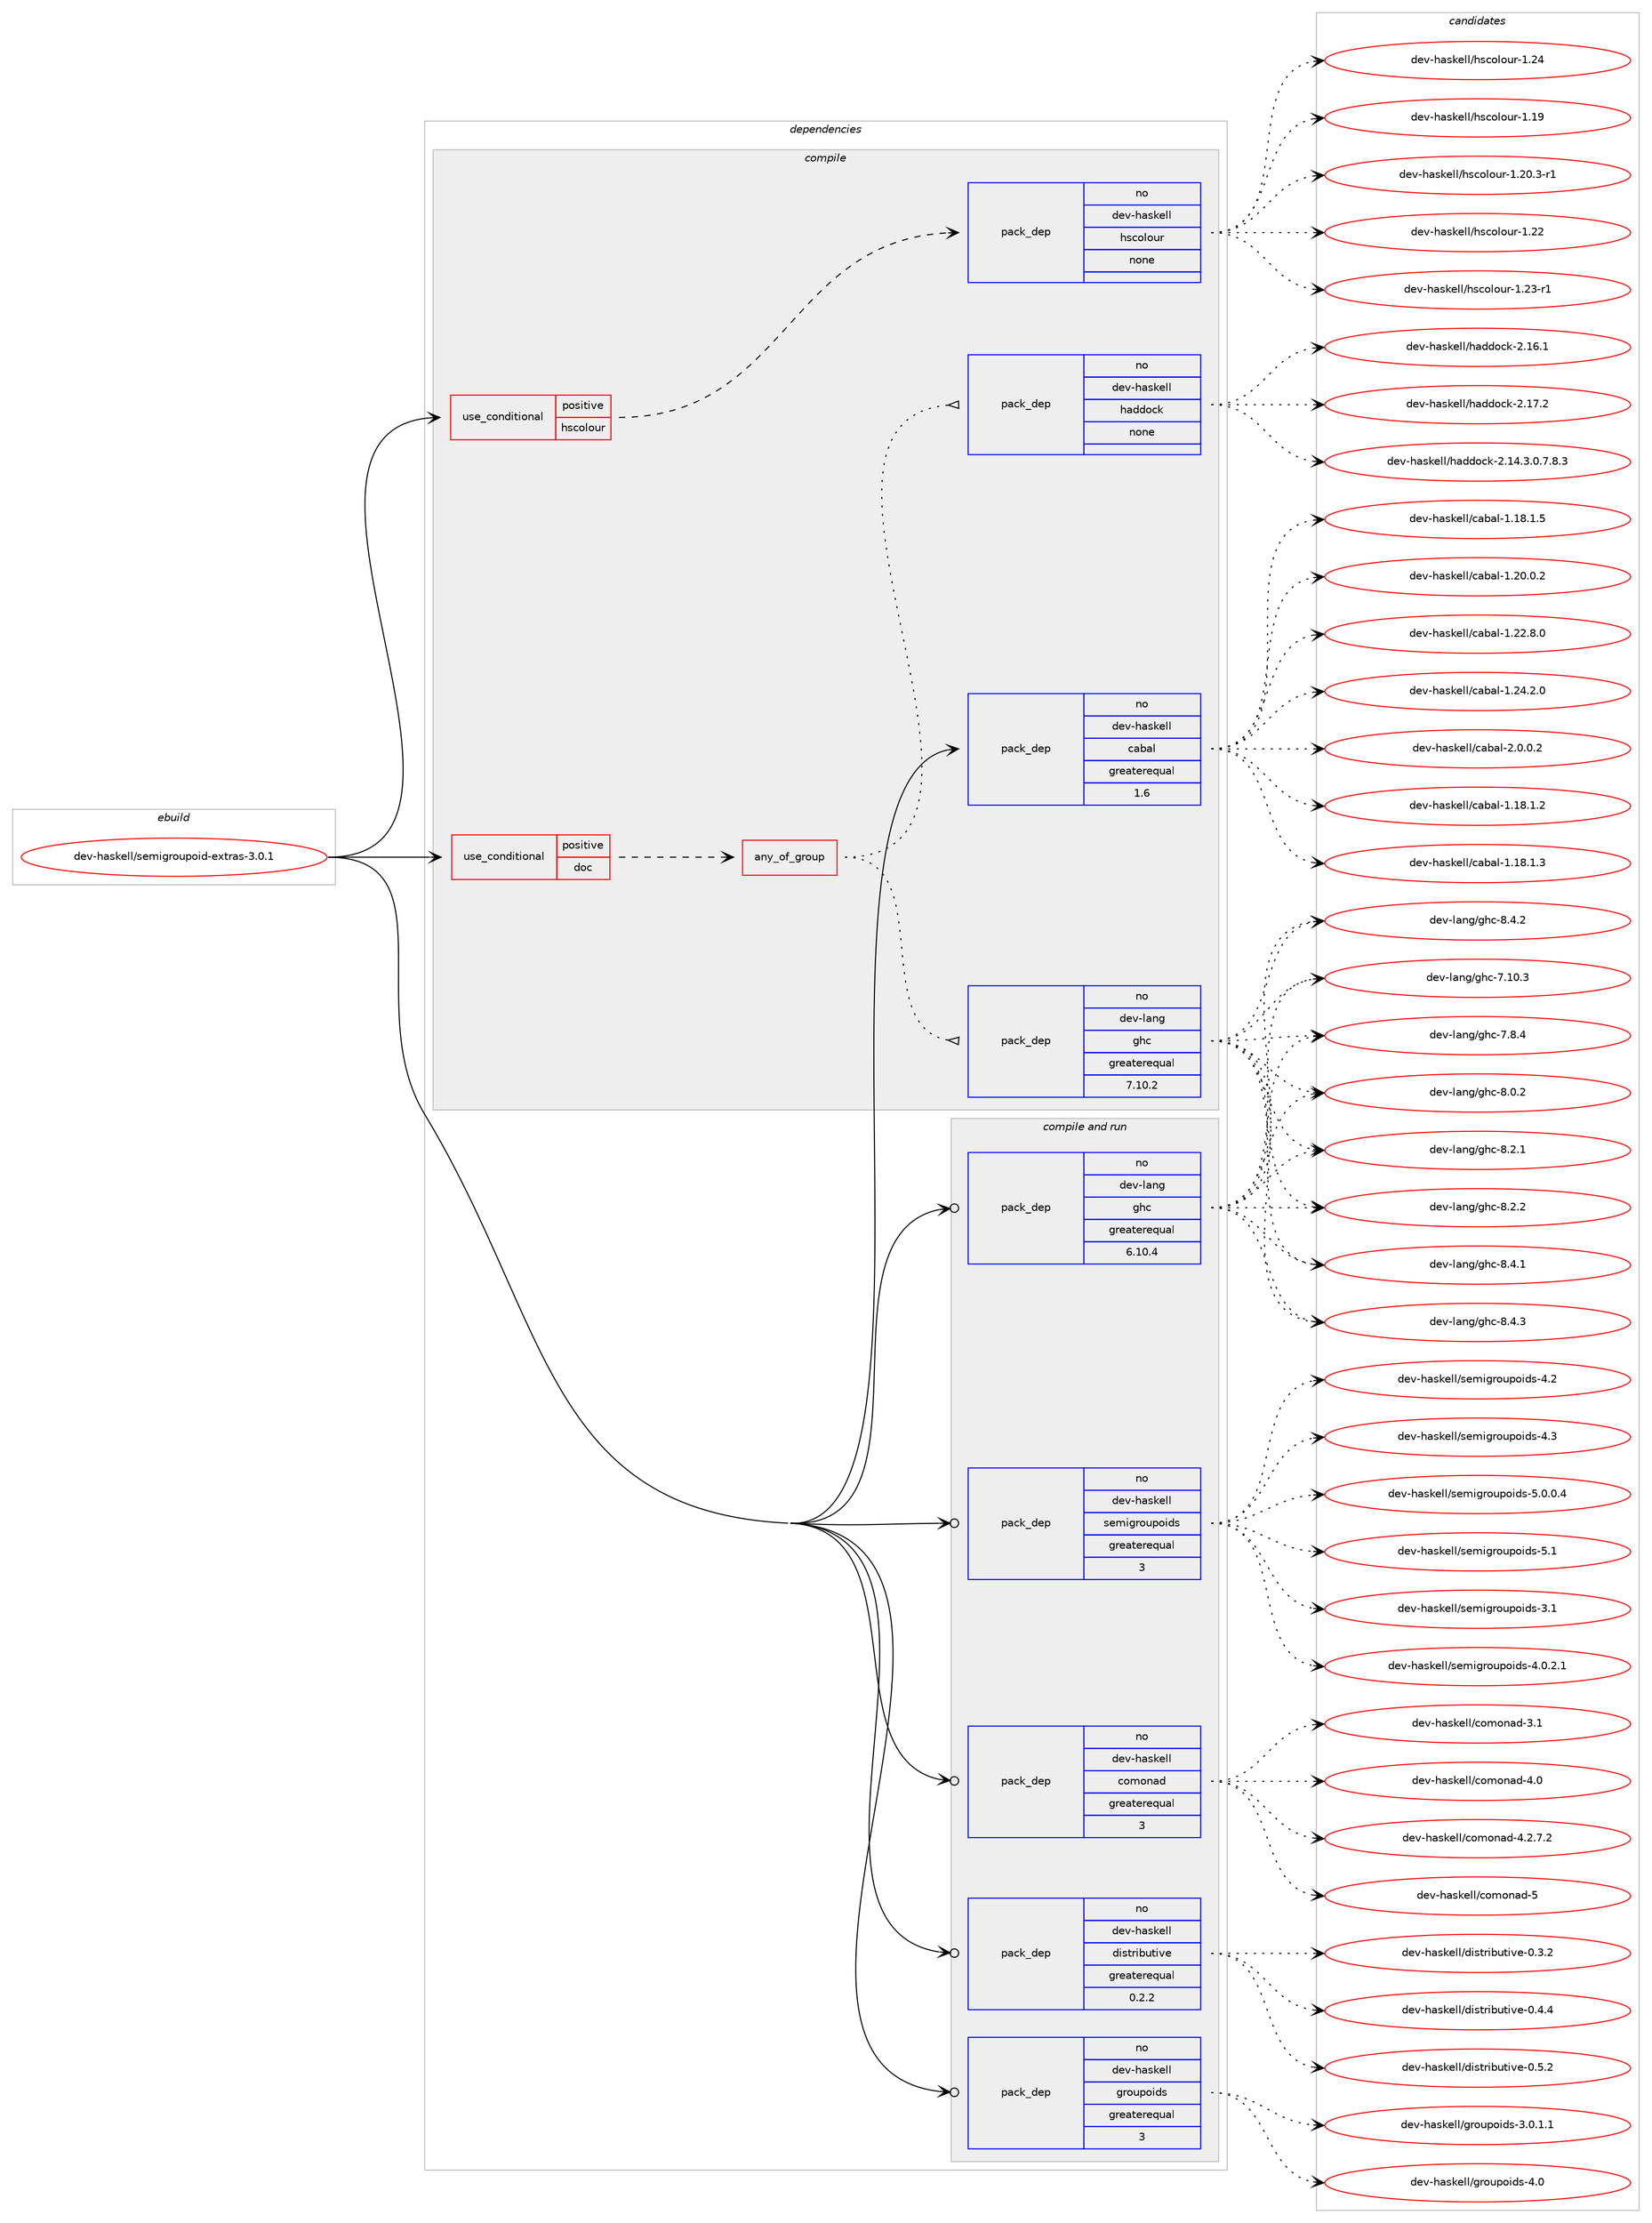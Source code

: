digraph prolog {

# *************
# Graph options
# *************

newrank=true;
concentrate=true;
compound=true;
graph [rankdir=LR,fontname=Helvetica,fontsize=10,ranksep=1.5];#, ranksep=2.5, nodesep=0.2];
edge  [arrowhead=vee];
node  [fontname=Helvetica,fontsize=10];

# **********
# The ebuild
# **********

subgraph cluster_leftcol {
color=gray;
rank=same;
label=<<i>ebuild</i>>;
id [label="dev-haskell/semigroupoid-extras-3.0.1", color=red, width=4, href="../dev-haskell/semigroupoid-extras-3.0.1.svg"];
}

# ****************
# The dependencies
# ****************

subgraph cluster_midcol {
color=gray;
label=<<i>dependencies</i>>;
subgraph cluster_compile {
fillcolor="#eeeeee";
style=filled;
label=<<i>compile</i>>;
subgraph cond361293 {
dependency1343091 [label=<<TABLE BORDER="0" CELLBORDER="1" CELLSPACING="0" CELLPADDING="4"><TR><TD ROWSPAN="3" CELLPADDING="10">use_conditional</TD></TR><TR><TD>positive</TD></TR><TR><TD>doc</TD></TR></TABLE>>, shape=none, color=red];
subgraph any21490 {
dependency1343092 [label=<<TABLE BORDER="0" CELLBORDER="1" CELLSPACING="0" CELLPADDING="4"><TR><TD CELLPADDING="10">any_of_group</TD></TR></TABLE>>, shape=none, color=red];subgraph pack959756 {
dependency1343093 [label=<<TABLE BORDER="0" CELLBORDER="1" CELLSPACING="0" CELLPADDING="4" WIDTH="220"><TR><TD ROWSPAN="6" CELLPADDING="30">pack_dep</TD></TR><TR><TD WIDTH="110">no</TD></TR><TR><TD>dev-haskell</TD></TR><TR><TD>haddock</TD></TR><TR><TD>none</TD></TR><TR><TD></TD></TR></TABLE>>, shape=none, color=blue];
}
dependency1343092:e -> dependency1343093:w [weight=20,style="dotted",arrowhead="oinv"];
subgraph pack959757 {
dependency1343094 [label=<<TABLE BORDER="0" CELLBORDER="1" CELLSPACING="0" CELLPADDING="4" WIDTH="220"><TR><TD ROWSPAN="6" CELLPADDING="30">pack_dep</TD></TR><TR><TD WIDTH="110">no</TD></TR><TR><TD>dev-lang</TD></TR><TR><TD>ghc</TD></TR><TR><TD>greaterequal</TD></TR><TR><TD>7.10.2</TD></TR></TABLE>>, shape=none, color=blue];
}
dependency1343092:e -> dependency1343094:w [weight=20,style="dotted",arrowhead="oinv"];
}
dependency1343091:e -> dependency1343092:w [weight=20,style="dashed",arrowhead="vee"];
}
id:e -> dependency1343091:w [weight=20,style="solid",arrowhead="vee"];
subgraph cond361294 {
dependency1343095 [label=<<TABLE BORDER="0" CELLBORDER="1" CELLSPACING="0" CELLPADDING="4"><TR><TD ROWSPAN="3" CELLPADDING="10">use_conditional</TD></TR><TR><TD>positive</TD></TR><TR><TD>hscolour</TD></TR></TABLE>>, shape=none, color=red];
subgraph pack959758 {
dependency1343096 [label=<<TABLE BORDER="0" CELLBORDER="1" CELLSPACING="0" CELLPADDING="4" WIDTH="220"><TR><TD ROWSPAN="6" CELLPADDING="30">pack_dep</TD></TR><TR><TD WIDTH="110">no</TD></TR><TR><TD>dev-haskell</TD></TR><TR><TD>hscolour</TD></TR><TR><TD>none</TD></TR><TR><TD></TD></TR></TABLE>>, shape=none, color=blue];
}
dependency1343095:e -> dependency1343096:w [weight=20,style="dashed",arrowhead="vee"];
}
id:e -> dependency1343095:w [weight=20,style="solid",arrowhead="vee"];
subgraph pack959759 {
dependency1343097 [label=<<TABLE BORDER="0" CELLBORDER="1" CELLSPACING="0" CELLPADDING="4" WIDTH="220"><TR><TD ROWSPAN="6" CELLPADDING="30">pack_dep</TD></TR><TR><TD WIDTH="110">no</TD></TR><TR><TD>dev-haskell</TD></TR><TR><TD>cabal</TD></TR><TR><TD>greaterequal</TD></TR><TR><TD>1.6</TD></TR></TABLE>>, shape=none, color=blue];
}
id:e -> dependency1343097:w [weight=20,style="solid",arrowhead="vee"];
}
subgraph cluster_compileandrun {
fillcolor="#eeeeee";
style=filled;
label=<<i>compile and run</i>>;
subgraph pack959760 {
dependency1343098 [label=<<TABLE BORDER="0" CELLBORDER="1" CELLSPACING="0" CELLPADDING="4" WIDTH="220"><TR><TD ROWSPAN="6" CELLPADDING="30">pack_dep</TD></TR><TR><TD WIDTH="110">no</TD></TR><TR><TD>dev-haskell</TD></TR><TR><TD>comonad</TD></TR><TR><TD>greaterequal</TD></TR><TR><TD>3</TD></TR></TABLE>>, shape=none, color=blue];
}
id:e -> dependency1343098:w [weight=20,style="solid",arrowhead="odotvee"];
subgraph pack959761 {
dependency1343099 [label=<<TABLE BORDER="0" CELLBORDER="1" CELLSPACING="0" CELLPADDING="4" WIDTH="220"><TR><TD ROWSPAN="6" CELLPADDING="30">pack_dep</TD></TR><TR><TD WIDTH="110">no</TD></TR><TR><TD>dev-haskell</TD></TR><TR><TD>distributive</TD></TR><TR><TD>greaterequal</TD></TR><TR><TD>0.2.2</TD></TR></TABLE>>, shape=none, color=blue];
}
id:e -> dependency1343099:w [weight=20,style="solid",arrowhead="odotvee"];
subgraph pack959762 {
dependency1343100 [label=<<TABLE BORDER="0" CELLBORDER="1" CELLSPACING="0" CELLPADDING="4" WIDTH="220"><TR><TD ROWSPAN="6" CELLPADDING="30">pack_dep</TD></TR><TR><TD WIDTH="110">no</TD></TR><TR><TD>dev-haskell</TD></TR><TR><TD>groupoids</TD></TR><TR><TD>greaterequal</TD></TR><TR><TD>3</TD></TR></TABLE>>, shape=none, color=blue];
}
id:e -> dependency1343100:w [weight=20,style="solid",arrowhead="odotvee"];
subgraph pack959763 {
dependency1343101 [label=<<TABLE BORDER="0" CELLBORDER="1" CELLSPACING="0" CELLPADDING="4" WIDTH="220"><TR><TD ROWSPAN="6" CELLPADDING="30">pack_dep</TD></TR><TR><TD WIDTH="110">no</TD></TR><TR><TD>dev-haskell</TD></TR><TR><TD>semigroupoids</TD></TR><TR><TD>greaterequal</TD></TR><TR><TD>3</TD></TR></TABLE>>, shape=none, color=blue];
}
id:e -> dependency1343101:w [weight=20,style="solid",arrowhead="odotvee"];
subgraph pack959764 {
dependency1343102 [label=<<TABLE BORDER="0" CELLBORDER="1" CELLSPACING="0" CELLPADDING="4" WIDTH="220"><TR><TD ROWSPAN="6" CELLPADDING="30">pack_dep</TD></TR><TR><TD WIDTH="110">no</TD></TR><TR><TD>dev-lang</TD></TR><TR><TD>ghc</TD></TR><TR><TD>greaterequal</TD></TR><TR><TD>6.10.4</TD></TR></TABLE>>, shape=none, color=blue];
}
id:e -> dependency1343102:w [weight=20,style="solid",arrowhead="odotvee"];
}
subgraph cluster_run {
fillcolor="#eeeeee";
style=filled;
label=<<i>run</i>>;
}
}

# **************
# The candidates
# **************

subgraph cluster_choices {
rank=same;
color=gray;
label=<<i>candidates</i>>;

subgraph choice959756 {
color=black;
nodesep=1;
choice1001011184510497115107101108108471049710010011199107455046495246514648465546564651 [label="dev-haskell/haddock-2.14.3.0.7.8.3", color=red, width=4,href="../dev-haskell/haddock-2.14.3.0.7.8.3.svg"];
choice100101118451049711510710110810847104971001001119910745504649544649 [label="dev-haskell/haddock-2.16.1", color=red, width=4,href="../dev-haskell/haddock-2.16.1.svg"];
choice100101118451049711510710110810847104971001001119910745504649554650 [label="dev-haskell/haddock-2.17.2", color=red, width=4,href="../dev-haskell/haddock-2.17.2.svg"];
dependency1343093:e -> choice1001011184510497115107101108108471049710010011199107455046495246514648465546564651:w [style=dotted,weight="100"];
dependency1343093:e -> choice100101118451049711510710110810847104971001001119910745504649544649:w [style=dotted,weight="100"];
dependency1343093:e -> choice100101118451049711510710110810847104971001001119910745504649554650:w [style=dotted,weight="100"];
}
subgraph choice959757 {
color=black;
nodesep=1;
choice1001011184510897110103471031049945554649484651 [label="dev-lang/ghc-7.10.3", color=red, width=4,href="../dev-lang/ghc-7.10.3.svg"];
choice10010111845108971101034710310499455546564652 [label="dev-lang/ghc-7.8.4", color=red, width=4,href="../dev-lang/ghc-7.8.4.svg"];
choice10010111845108971101034710310499455646484650 [label="dev-lang/ghc-8.0.2", color=red, width=4,href="../dev-lang/ghc-8.0.2.svg"];
choice10010111845108971101034710310499455646504649 [label="dev-lang/ghc-8.2.1", color=red, width=4,href="../dev-lang/ghc-8.2.1.svg"];
choice10010111845108971101034710310499455646504650 [label="dev-lang/ghc-8.2.2", color=red, width=4,href="../dev-lang/ghc-8.2.2.svg"];
choice10010111845108971101034710310499455646524649 [label="dev-lang/ghc-8.4.1", color=red, width=4,href="../dev-lang/ghc-8.4.1.svg"];
choice10010111845108971101034710310499455646524650 [label="dev-lang/ghc-8.4.2", color=red, width=4,href="../dev-lang/ghc-8.4.2.svg"];
choice10010111845108971101034710310499455646524651 [label="dev-lang/ghc-8.4.3", color=red, width=4,href="../dev-lang/ghc-8.4.3.svg"];
dependency1343094:e -> choice1001011184510897110103471031049945554649484651:w [style=dotted,weight="100"];
dependency1343094:e -> choice10010111845108971101034710310499455546564652:w [style=dotted,weight="100"];
dependency1343094:e -> choice10010111845108971101034710310499455646484650:w [style=dotted,weight="100"];
dependency1343094:e -> choice10010111845108971101034710310499455646504649:w [style=dotted,weight="100"];
dependency1343094:e -> choice10010111845108971101034710310499455646504650:w [style=dotted,weight="100"];
dependency1343094:e -> choice10010111845108971101034710310499455646524649:w [style=dotted,weight="100"];
dependency1343094:e -> choice10010111845108971101034710310499455646524650:w [style=dotted,weight="100"];
dependency1343094:e -> choice10010111845108971101034710310499455646524651:w [style=dotted,weight="100"];
}
subgraph choice959758 {
color=black;
nodesep=1;
choice100101118451049711510710110810847104115991111081111171144549464957 [label="dev-haskell/hscolour-1.19", color=red, width=4,href="../dev-haskell/hscolour-1.19.svg"];
choice10010111845104971151071011081084710411599111108111117114454946504846514511449 [label="dev-haskell/hscolour-1.20.3-r1", color=red, width=4,href="../dev-haskell/hscolour-1.20.3-r1.svg"];
choice100101118451049711510710110810847104115991111081111171144549465050 [label="dev-haskell/hscolour-1.22", color=red, width=4,href="../dev-haskell/hscolour-1.22.svg"];
choice1001011184510497115107101108108471041159911110811111711445494650514511449 [label="dev-haskell/hscolour-1.23-r1", color=red, width=4,href="../dev-haskell/hscolour-1.23-r1.svg"];
choice100101118451049711510710110810847104115991111081111171144549465052 [label="dev-haskell/hscolour-1.24", color=red, width=4,href="../dev-haskell/hscolour-1.24.svg"];
dependency1343096:e -> choice100101118451049711510710110810847104115991111081111171144549464957:w [style=dotted,weight="100"];
dependency1343096:e -> choice10010111845104971151071011081084710411599111108111117114454946504846514511449:w [style=dotted,weight="100"];
dependency1343096:e -> choice100101118451049711510710110810847104115991111081111171144549465050:w [style=dotted,weight="100"];
dependency1343096:e -> choice1001011184510497115107101108108471041159911110811111711445494650514511449:w [style=dotted,weight="100"];
dependency1343096:e -> choice100101118451049711510710110810847104115991111081111171144549465052:w [style=dotted,weight="100"];
}
subgraph choice959759 {
color=black;
nodesep=1;
choice10010111845104971151071011081084799979897108454946495646494650 [label="dev-haskell/cabal-1.18.1.2", color=red, width=4,href="../dev-haskell/cabal-1.18.1.2.svg"];
choice10010111845104971151071011081084799979897108454946495646494651 [label="dev-haskell/cabal-1.18.1.3", color=red, width=4,href="../dev-haskell/cabal-1.18.1.3.svg"];
choice10010111845104971151071011081084799979897108454946495646494653 [label="dev-haskell/cabal-1.18.1.5", color=red, width=4,href="../dev-haskell/cabal-1.18.1.5.svg"];
choice10010111845104971151071011081084799979897108454946504846484650 [label="dev-haskell/cabal-1.20.0.2", color=red, width=4,href="../dev-haskell/cabal-1.20.0.2.svg"];
choice10010111845104971151071011081084799979897108454946505046564648 [label="dev-haskell/cabal-1.22.8.0", color=red, width=4,href="../dev-haskell/cabal-1.22.8.0.svg"];
choice10010111845104971151071011081084799979897108454946505246504648 [label="dev-haskell/cabal-1.24.2.0", color=red, width=4,href="../dev-haskell/cabal-1.24.2.0.svg"];
choice100101118451049711510710110810847999798971084550464846484650 [label="dev-haskell/cabal-2.0.0.2", color=red, width=4,href="../dev-haskell/cabal-2.0.0.2.svg"];
dependency1343097:e -> choice10010111845104971151071011081084799979897108454946495646494650:w [style=dotted,weight="100"];
dependency1343097:e -> choice10010111845104971151071011081084799979897108454946495646494651:w [style=dotted,weight="100"];
dependency1343097:e -> choice10010111845104971151071011081084799979897108454946495646494653:w [style=dotted,weight="100"];
dependency1343097:e -> choice10010111845104971151071011081084799979897108454946504846484650:w [style=dotted,weight="100"];
dependency1343097:e -> choice10010111845104971151071011081084799979897108454946505046564648:w [style=dotted,weight="100"];
dependency1343097:e -> choice10010111845104971151071011081084799979897108454946505246504648:w [style=dotted,weight="100"];
dependency1343097:e -> choice100101118451049711510710110810847999798971084550464846484650:w [style=dotted,weight="100"];
}
subgraph choice959760 {
color=black;
nodesep=1;
choice100101118451049711510710110810847991111091111109710045514649 [label="dev-haskell/comonad-3.1", color=red, width=4,href="../dev-haskell/comonad-3.1.svg"];
choice100101118451049711510710110810847991111091111109710045524648 [label="dev-haskell/comonad-4.0", color=red, width=4,href="../dev-haskell/comonad-4.0.svg"];
choice10010111845104971151071011081084799111109111110971004552465046554650 [label="dev-haskell/comonad-4.2.7.2", color=red, width=4,href="../dev-haskell/comonad-4.2.7.2.svg"];
choice10010111845104971151071011081084799111109111110971004553 [label="dev-haskell/comonad-5", color=red, width=4,href="../dev-haskell/comonad-5.svg"];
dependency1343098:e -> choice100101118451049711510710110810847991111091111109710045514649:w [style=dotted,weight="100"];
dependency1343098:e -> choice100101118451049711510710110810847991111091111109710045524648:w [style=dotted,weight="100"];
dependency1343098:e -> choice10010111845104971151071011081084799111109111110971004552465046554650:w [style=dotted,weight="100"];
dependency1343098:e -> choice10010111845104971151071011081084799111109111110971004553:w [style=dotted,weight="100"];
}
subgraph choice959761 {
color=black;
nodesep=1;
choice10010111845104971151071011081084710010511511611410598117116105118101454846514650 [label="dev-haskell/distributive-0.3.2", color=red, width=4,href="../dev-haskell/distributive-0.3.2.svg"];
choice10010111845104971151071011081084710010511511611410598117116105118101454846524652 [label="dev-haskell/distributive-0.4.4", color=red, width=4,href="../dev-haskell/distributive-0.4.4.svg"];
choice10010111845104971151071011081084710010511511611410598117116105118101454846534650 [label="dev-haskell/distributive-0.5.2", color=red, width=4,href="../dev-haskell/distributive-0.5.2.svg"];
dependency1343099:e -> choice10010111845104971151071011081084710010511511611410598117116105118101454846514650:w [style=dotted,weight="100"];
dependency1343099:e -> choice10010111845104971151071011081084710010511511611410598117116105118101454846524652:w [style=dotted,weight="100"];
dependency1343099:e -> choice10010111845104971151071011081084710010511511611410598117116105118101454846534650:w [style=dotted,weight="100"];
}
subgraph choice959762 {
color=black;
nodesep=1;
choice1001011184510497115107101108108471031141111171121111051001154551464846494649 [label="dev-haskell/groupoids-3.0.1.1", color=red, width=4,href="../dev-haskell/groupoids-3.0.1.1.svg"];
choice10010111845104971151071011081084710311411111711211110510011545524648 [label="dev-haskell/groupoids-4.0", color=red, width=4,href="../dev-haskell/groupoids-4.0.svg"];
dependency1343100:e -> choice1001011184510497115107101108108471031141111171121111051001154551464846494649:w [style=dotted,weight="100"];
dependency1343100:e -> choice10010111845104971151071011081084710311411111711211110510011545524648:w [style=dotted,weight="100"];
}
subgraph choice959763 {
color=black;
nodesep=1;
choice10010111845104971151071011081084711510110910510311411111711211110510011545514649 [label="dev-haskell/semigroupoids-3.1", color=red, width=4,href="../dev-haskell/semigroupoids-3.1.svg"];
choice1001011184510497115107101108108471151011091051031141111171121111051001154552464846504649 [label="dev-haskell/semigroupoids-4.0.2.1", color=red, width=4,href="../dev-haskell/semigroupoids-4.0.2.1.svg"];
choice10010111845104971151071011081084711510110910510311411111711211110510011545524650 [label="dev-haskell/semigroupoids-4.2", color=red, width=4,href="../dev-haskell/semigroupoids-4.2.svg"];
choice10010111845104971151071011081084711510110910510311411111711211110510011545524651 [label="dev-haskell/semigroupoids-4.3", color=red, width=4,href="../dev-haskell/semigroupoids-4.3.svg"];
choice1001011184510497115107101108108471151011091051031141111171121111051001154553464846484652 [label="dev-haskell/semigroupoids-5.0.0.4", color=red, width=4,href="../dev-haskell/semigroupoids-5.0.0.4.svg"];
choice10010111845104971151071011081084711510110910510311411111711211110510011545534649 [label="dev-haskell/semigroupoids-5.1", color=red, width=4,href="../dev-haskell/semigroupoids-5.1.svg"];
dependency1343101:e -> choice10010111845104971151071011081084711510110910510311411111711211110510011545514649:w [style=dotted,weight="100"];
dependency1343101:e -> choice1001011184510497115107101108108471151011091051031141111171121111051001154552464846504649:w [style=dotted,weight="100"];
dependency1343101:e -> choice10010111845104971151071011081084711510110910510311411111711211110510011545524650:w [style=dotted,weight="100"];
dependency1343101:e -> choice10010111845104971151071011081084711510110910510311411111711211110510011545524651:w [style=dotted,weight="100"];
dependency1343101:e -> choice1001011184510497115107101108108471151011091051031141111171121111051001154553464846484652:w [style=dotted,weight="100"];
dependency1343101:e -> choice10010111845104971151071011081084711510110910510311411111711211110510011545534649:w [style=dotted,weight="100"];
}
subgraph choice959764 {
color=black;
nodesep=1;
choice1001011184510897110103471031049945554649484651 [label="dev-lang/ghc-7.10.3", color=red, width=4,href="../dev-lang/ghc-7.10.3.svg"];
choice10010111845108971101034710310499455546564652 [label="dev-lang/ghc-7.8.4", color=red, width=4,href="../dev-lang/ghc-7.8.4.svg"];
choice10010111845108971101034710310499455646484650 [label="dev-lang/ghc-8.0.2", color=red, width=4,href="../dev-lang/ghc-8.0.2.svg"];
choice10010111845108971101034710310499455646504649 [label="dev-lang/ghc-8.2.1", color=red, width=4,href="../dev-lang/ghc-8.2.1.svg"];
choice10010111845108971101034710310499455646504650 [label="dev-lang/ghc-8.2.2", color=red, width=4,href="../dev-lang/ghc-8.2.2.svg"];
choice10010111845108971101034710310499455646524649 [label="dev-lang/ghc-8.4.1", color=red, width=4,href="../dev-lang/ghc-8.4.1.svg"];
choice10010111845108971101034710310499455646524650 [label="dev-lang/ghc-8.4.2", color=red, width=4,href="../dev-lang/ghc-8.4.2.svg"];
choice10010111845108971101034710310499455646524651 [label="dev-lang/ghc-8.4.3", color=red, width=4,href="../dev-lang/ghc-8.4.3.svg"];
dependency1343102:e -> choice1001011184510897110103471031049945554649484651:w [style=dotted,weight="100"];
dependency1343102:e -> choice10010111845108971101034710310499455546564652:w [style=dotted,weight="100"];
dependency1343102:e -> choice10010111845108971101034710310499455646484650:w [style=dotted,weight="100"];
dependency1343102:e -> choice10010111845108971101034710310499455646504649:w [style=dotted,weight="100"];
dependency1343102:e -> choice10010111845108971101034710310499455646504650:w [style=dotted,weight="100"];
dependency1343102:e -> choice10010111845108971101034710310499455646524649:w [style=dotted,weight="100"];
dependency1343102:e -> choice10010111845108971101034710310499455646524650:w [style=dotted,weight="100"];
dependency1343102:e -> choice10010111845108971101034710310499455646524651:w [style=dotted,weight="100"];
}
}

}
